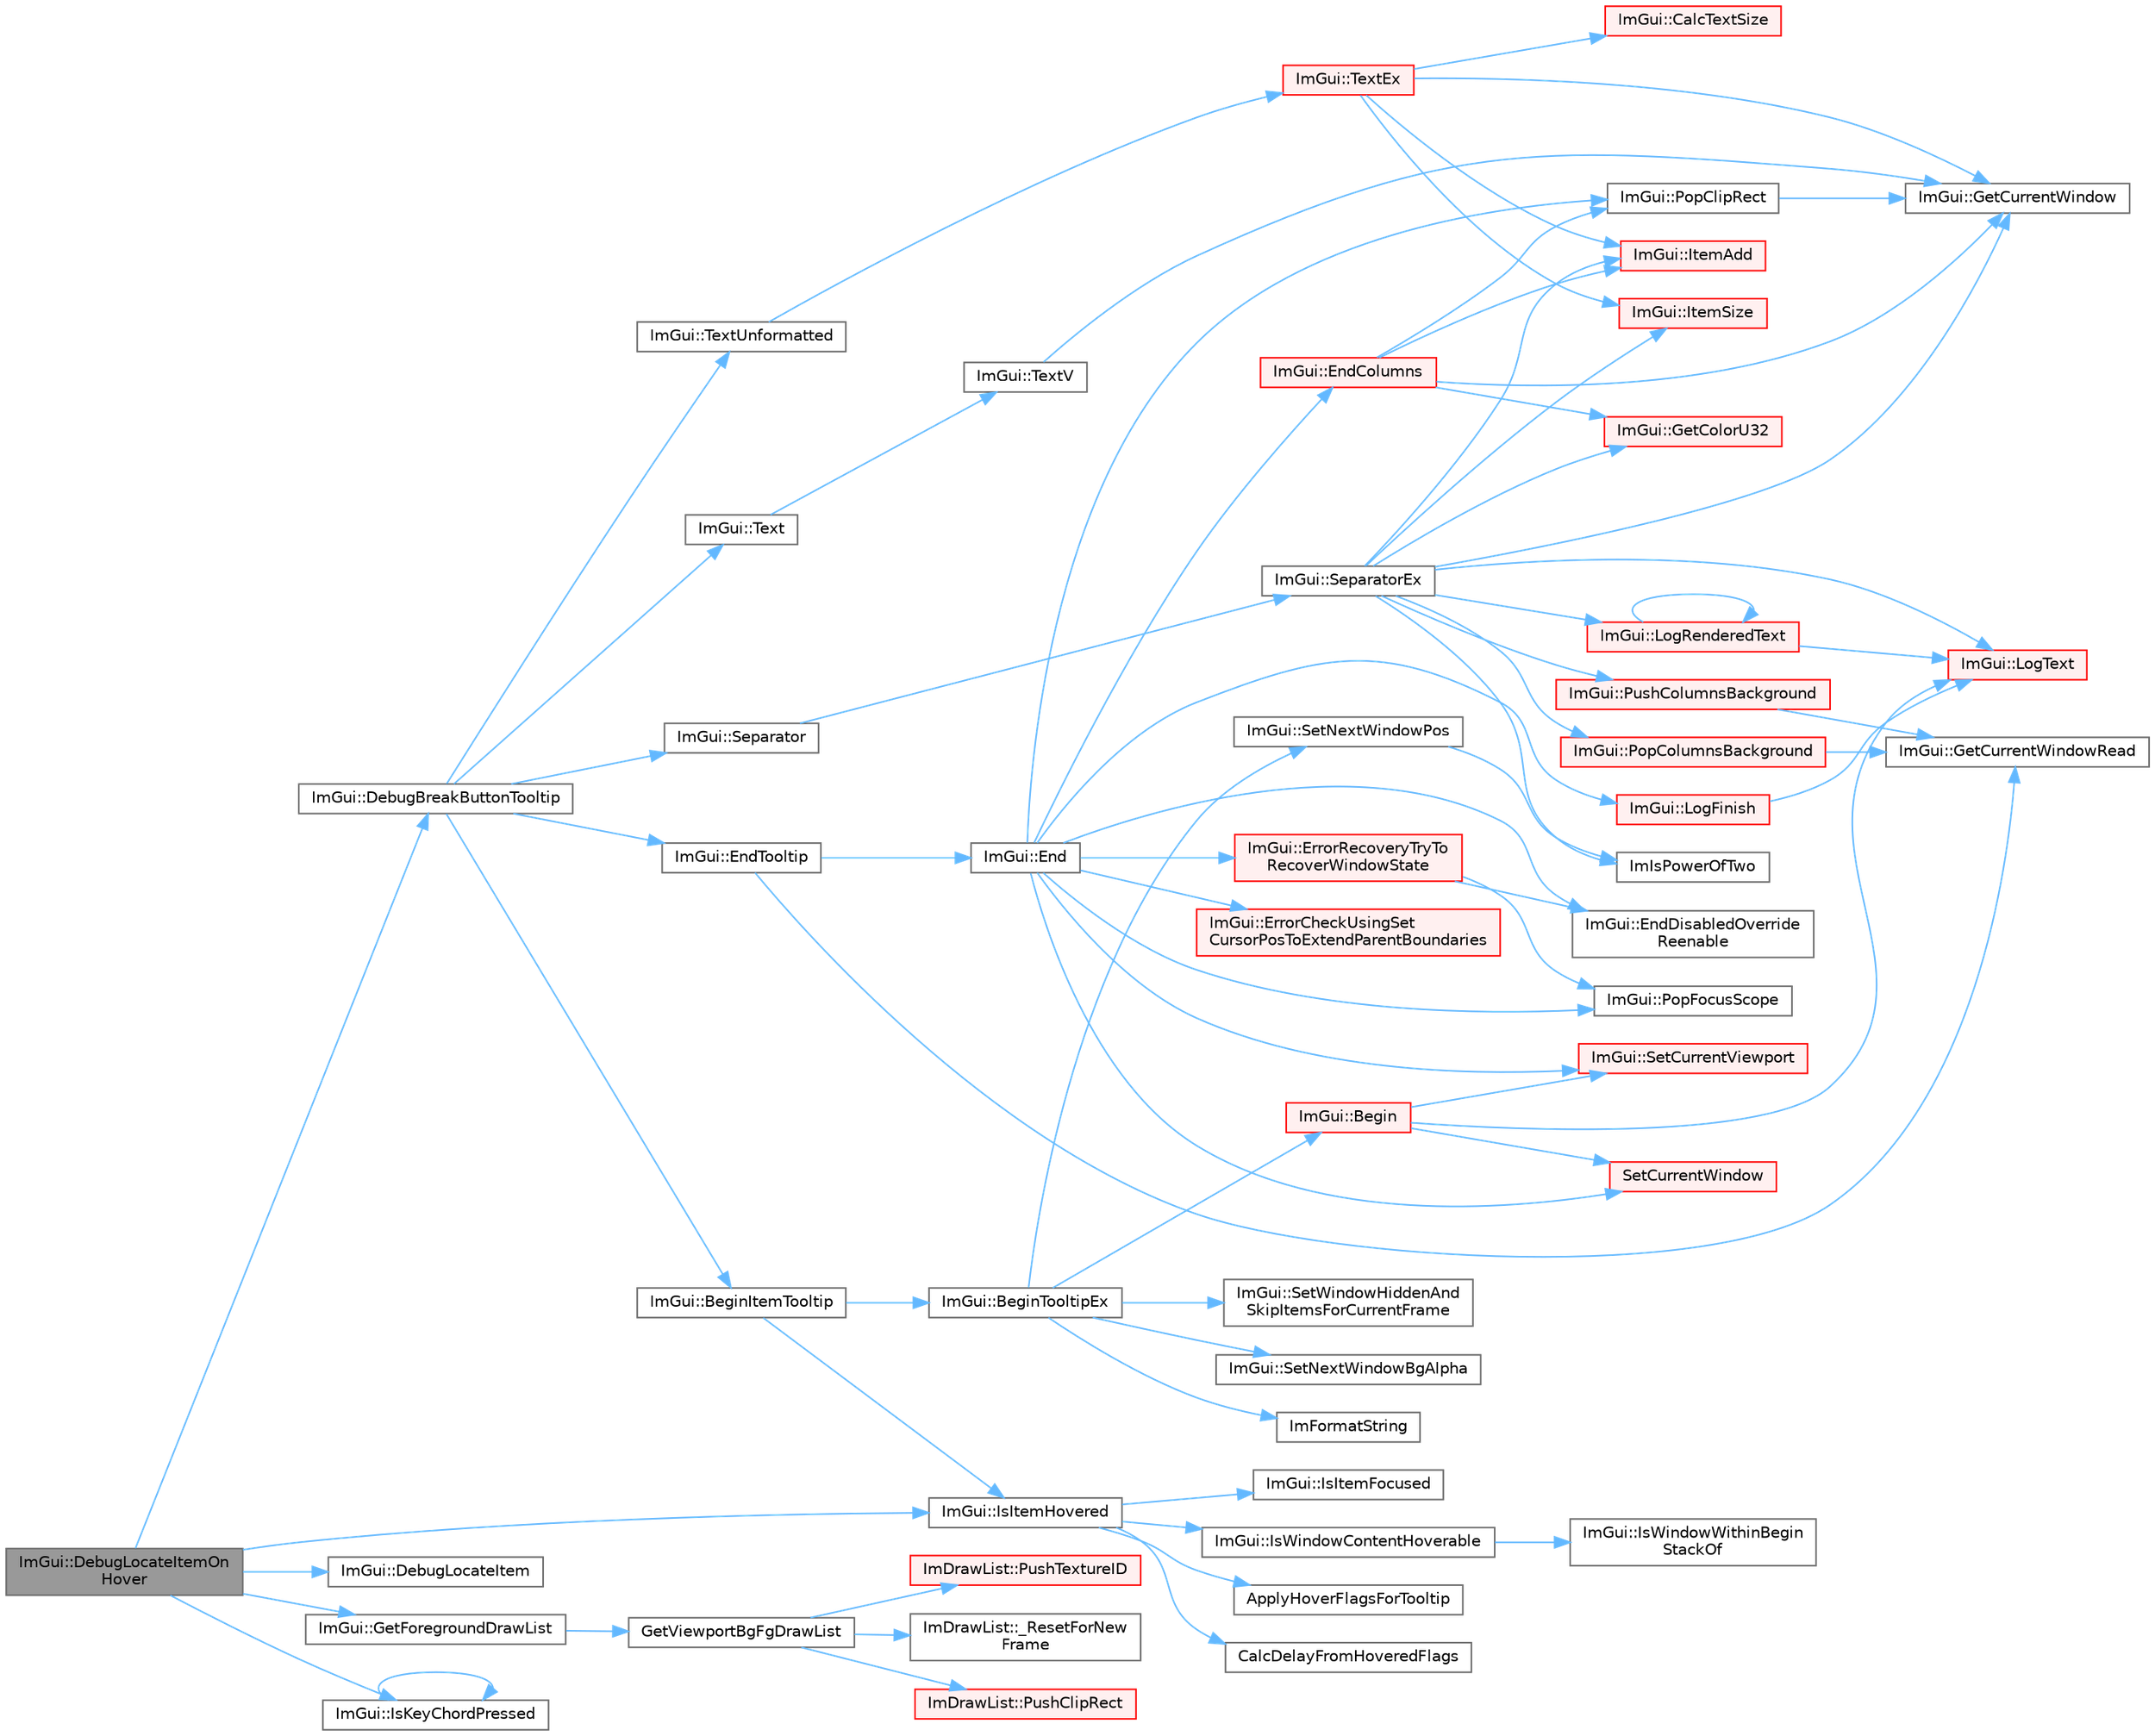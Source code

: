 digraph "ImGui::DebugLocateItemOnHover"
{
 // LATEX_PDF_SIZE
  bgcolor="transparent";
  edge [fontname=Helvetica,fontsize=10,labelfontname=Helvetica,labelfontsize=10];
  node [fontname=Helvetica,fontsize=10,shape=box,height=0.2,width=0.4];
  rankdir="LR";
  Node1 [id="Node000001",label="ImGui::DebugLocateItemOn\lHover",height=0.2,width=0.4,color="gray40", fillcolor="grey60", style="filled", fontcolor="black",tooltip=" "];
  Node1 -> Node2 [id="edge1_Node000001_Node000002",color="steelblue1",style="solid",tooltip=" "];
  Node2 [id="Node000002",label="ImGui::DebugBreakButtonTooltip",height=0.2,width=0.4,color="grey40", fillcolor="white", style="filled",URL="$namespace_im_gui.html#a6f2a211be11756216a881936bc6d9aab",tooltip=" "];
  Node2 -> Node3 [id="edge2_Node000002_Node000003",color="steelblue1",style="solid",tooltip=" "];
  Node3 [id="Node000003",label="ImGui::BeginItemTooltip",height=0.2,width=0.4,color="grey40", fillcolor="white", style="filled",URL="$namespace_im_gui.html#a0557ed1d3f89dcb5d25311bf3099ddf5",tooltip=" "];
  Node3 -> Node4 [id="edge3_Node000003_Node000004",color="steelblue1",style="solid",tooltip=" "];
  Node4 [id="Node000004",label="ImGui::BeginTooltipEx",height=0.2,width=0.4,color="grey40", fillcolor="white", style="filled",URL="$namespace_im_gui.html#a18b17a0b20c3f2a16068b84210cfded4",tooltip=" "];
  Node4 -> Node5 [id="edge4_Node000004_Node000005",color="steelblue1",style="solid",tooltip=" "];
  Node5 [id="Node000005",label="ImGui::Begin",height=0.2,width=0.4,color="red", fillcolor="#FFF0F0", style="filled",URL="$namespace_im_gui.html#a581e58db0bc930bafa4a5d23093a2b99",tooltip=" "];
  Node5 -> Node272 [id="edge5_Node000005_Node000272",color="steelblue1",style="solid",tooltip=" "];
  Node272 [id="Node000272",label="ImGui::LogText",height=0.2,width=0.4,color="red", fillcolor="#FFF0F0", style="filled",URL="$namespace_im_gui.html#aa548475d8f771ab6524d73d900a41198",tooltip=" "];
  Node5 -> Node362 [id="edge6_Node000005_Node000362",color="steelblue1",style="solid",tooltip=" "];
  Node362 [id="Node000362",label="ImGui::SetCurrentViewport",height=0.2,width=0.4,color="red", fillcolor="#FFF0F0", style="filled",URL="$namespace_im_gui.html#a518a36249ab67227a13fd01a4236cbe1",tooltip=" "];
  Node5 -> Node364 [id="edge7_Node000005_Node000364",color="steelblue1",style="solid",tooltip=" "];
  Node364 [id="Node000364",label="SetCurrentWindow",height=0.2,width=0.4,color="red", fillcolor="#FFF0F0", style="filled",URL="$imgui_8cpp.html#a5c592415f88804e2f907477767d3dda1",tooltip=" "];
  Node4 -> Node69 [id="edge8_Node000004_Node000069",color="steelblue1",style="solid",tooltip=" "];
  Node69 [id="Node000069",label="ImFormatString",height=0.2,width=0.4,color="grey40", fillcolor="white", style="filled",URL="$imgui_8cpp.html#a75ccaf7d676b1f567ba888ae42ac3809",tooltip=" "];
  Node4 -> Node516 [id="edge9_Node000004_Node000516",color="steelblue1",style="solid",tooltip=" "];
  Node516 [id="Node000516",label="ImGui::SetNextWindowBgAlpha",height=0.2,width=0.4,color="grey40", fillcolor="white", style="filled",URL="$namespace_im_gui.html#a7de5a63cec4babe417f972403db6430c",tooltip=" "];
  Node4 -> Node255 [id="edge10_Node000004_Node000255",color="steelblue1",style="solid",tooltip=" "];
  Node255 [id="Node000255",label="ImGui::SetNextWindowPos",height=0.2,width=0.4,color="grey40", fillcolor="white", style="filled",URL="$namespace_im_gui.html#afbccd31113430670b5ab2bf0d6f509bf",tooltip=" "];
  Node255 -> Node249 [id="edge11_Node000255_Node000249",color="steelblue1",style="solid",tooltip=" "];
  Node249 [id="Node000249",label="ImIsPowerOfTwo",height=0.2,width=0.4,color="grey40", fillcolor="white", style="filled",URL="$imgui__internal_8h.html#a3cc719adb48b1aed8ab1196ecea7e828",tooltip=" "];
  Node4 -> Node27 [id="edge12_Node000004_Node000027",color="steelblue1",style="solid",tooltip=" "];
  Node27 [id="Node000027",label="ImGui::SetWindowHiddenAnd\lSkipItemsForCurrentFrame",height=0.2,width=0.4,color="grey40", fillcolor="white", style="filled",URL="$namespace_im_gui.html#a2a1dfd9dfa155f17d07c75f54130228b",tooltip=" "];
  Node3 -> Node71 [id="edge13_Node000003_Node000071",color="steelblue1",style="solid",tooltip=" "];
  Node71 [id="Node000071",label="ImGui::IsItemHovered",height=0.2,width=0.4,color="grey40", fillcolor="white", style="filled",URL="$namespace_im_gui.html#ac9a400eff3a9561d95e80486c52a660b",tooltip=" "];
  Node71 -> Node72 [id="edge14_Node000071_Node000072",color="steelblue1",style="solid",tooltip=" "];
  Node72 [id="Node000072",label="ApplyHoverFlagsForTooltip",height=0.2,width=0.4,color="grey40", fillcolor="white", style="filled",URL="$imgui_8cpp.html#a989cfbd85e6f3d725efd883c4275872e",tooltip=" "];
  Node71 -> Node73 [id="edge15_Node000071_Node000073",color="steelblue1",style="solid",tooltip=" "];
  Node73 [id="Node000073",label="CalcDelayFromHoveredFlags",height=0.2,width=0.4,color="grey40", fillcolor="white", style="filled",URL="$imgui_8cpp.html#a486a2f0ac6b8bc3c18f14d08b3c808d6",tooltip=" "];
  Node71 -> Node74 [id="edge16_Node000071_Node000074",color="steelblue1",style="solid",tooltip=" "];
  Node74 [id="Node000074",label="ImGui::IsItemFocused",height=0.2,width=0.4,color="grey40", fillcolor="white", style="filled",URL="$namespace_im_gui.html#add3290865a67327258c3a32b695adb28",tooltip=" "];
  Node71 -> Node75 [id="edge17_Node000071_Node000075",color="steelblue1",style="solid",tooltip=" "];
  Node75 [id="Node000075",label="ImGui::IsWindowContentHoverable",height=0.2,width=0.4,color="grey40", fillcolor="white", style="filled",URL="$namespace_im_gui.html#ab3095c274afa3c3d73e1d5cae190f469",tooltip=" "];
  Node75 -> Node41 [id="edge18_Node000075_Node000041",color="steelblue1",style="solid",tooltip=" "];
  Node41 [id="Node000041",label="ImGui::IsWindowWithinBegin\lStackOf",height=0.2,width=0.4,color="grey40", fillcolor="white", style="filled",URL="$namespace_im_gui.html#a48de6990762aa67d7da5c3264b92d44f",tooltip=" "];
  Node2 -> Node82 [id="edge19_Node000002_Node000082",color="steelblue1",style="solid",tooltip=" "];
  Node82 [id="Node000082",label="ImGui::EndTooltip",height=0.2,width=0.4,color="grey40", fillcolor="white", style="filled",URL="$namespace_im_gui.html#ac8d75c160cfdf43d512f773ca133a1c6",tooltip=" "];
  Node82 -> Node83 [id="edge20_Node000082_Node000083",color="steelblue1",style="solid",tooltip=" "];
  Node83 [id="Node000083",label="ImGui::End",height=0.2,width=0.4,color="grey40", fillcolor="white", style="filled",URL="$namespace_im_gui.html#a5479d93794a004c67ceb6d13f37c8254",tooltip=" "];
  Node83 -> Node84 [id="edge21_Node000083_Node000084",color="steelblue1",style="solid",tooltip=" "];
  Node84 [id="Node000084",label="ImGui::EndColumns",height=0.2,width=0.4,color="red", fillcolor="#FFF0F0", style="filled",URL="$namespace_im_gui.html#af93bed3bce5475fe4d525d744f16aa20",tooltip=" "];
  Node84 -> Node87 [id="edge22_Node000084_Node000087",color="steelblue1",style="solid",tooltip=" "];
  Node87 [id="Node000087",label="ImGui::GetColorU32",height=0.2,width=0.4,color="red", fillcolor="#FFF0F0", style="filled",URL="$namespace_im_gui.html#a0de2d9bd347d9866511eb8d014e62556",tooltip=" "];
  Node84 -> Node86 [id="edge23_Node000084_Node000086",color="steelblue1",style="solid",tooltip=" "];
  Node86 [id="Node000086",label="ImGui::GetCurrentWindow",height=0.2,width=0.4,color="grey40", fillcolor="white", style="filled",URL="$namespace_im_gui.html#ac452417b5004ca16a814a72cff153526",tooltip=" "];
  Node84 -> Node109 [id="edge24_Node000084_Node000109",color="steelblue1",style="solid",tooltip=" "];
  Node109 [id="Node000109",label="ImGui::ItemAdd",height=0.2,width=0.4,color="red", fillcolor="#FFF0F0", style="filled",URL="$namespace_im_gui.html#a0c2ccafc8d403c02a6590ac21157b9ac",tooltip=" "];
  Node84 -> Node157 [id="edge25_Node000084_Node000157",color="steelblue1",style="solid",tooltip=" "];
  Node157 [id="Node000157",label="ImGui::PopClipRect",height=0.2,width=0.4,color="grey40", fillcolor="white", style="filled",URL="$namespace_im_gui.html#aef1c8a6e5a3c70cb10d03d2a2a66dfd8",tooltip=" "];
  Node157 -> Node86 [id="edge26_Node000157_Node000086",color="steelblue1",style="solid",tooltip=" "];
  Node83 -> Node164 [id="edge27_Node000083_Node000164",color="steelblue1",style="solid",tooltip=" "];
  Node164 [id="Node000164",label="ImGui::EndDisabledOverride\lReenable",height=0.2,width=0.4,color="grey40", fillcolor="white", style="filled",URL="$namespace_im_gui.html#a336225979f3fe3fd9ceba657123f9084",tooltip=" "];
  Node83 -> Node165 [id="edge28_Node000083_Node000165",color="steelblue1",style="solid",tooltip=" "];
  Node165 [id="Node000165",label="ImGui::ErrorCheckUsingSet\lCursorPosToExtendParentBoundaries",height=0.2,width=0.4,color="red", fillcolor="#FFF0F0", style="filled",URL="$namespace_im_gui.html#ad5832500c14abd9e76e376b82701385b",tooltip=" "];
  Node83 -> Node166 [id="edge29_Node000083_Node000166",color="steelblue1",style="solid",tooltip=" "];
  Node166 [id="Node000166",label="ImGui::ErrorRecoveryTryTo\lRecoverWindowState",height=0.2,width=0.4,color="red", fillcolor="#FFF0F0", style="filled",URL="$namespace_im_gui.html#a9e02d2905347634105ecc057a0824e1a",tooltip=" "];
  Node166 -> Node164 [id="edge30_Node000166_Node000164",color="steelblue1",style="solid",tooltip=" "];
  Node166 -> Node202 [id="edge31_Node000166_Node000202",color="steelblue1",style="solid",tooltip=" "];
  Node202 [id="Node000202",label="ImGui::PopFocusScope",height=0.2,width=0.4,color="grey40", fillcolor="white", style="filled",URL="$namespace_im_gui.html#a660bc1ff7f6d971fc4b4236e87409b38",tooltip=" "];
  Node83 -> Node359 [id="edge32_Node000083_Node000359",color="steelblue1",style="solid",tooltip=" "];
  Node359 [id="Node000359",label="ImGui::LogFinish",height=0.2,width=0.4,color="red", fillcolor="#FFF0F0", style="filled",URL="$namespace_im_gui.html#a2ebcd048d1ca025fb972e1c2e920e3f3",tooltip=" "];
  Node359 -> Node272 [id="edge33_Node000359_Node000272",color="steelblue1",style="solid",tooltip=" "];
  Node83 -> Node157 [id="edge34_Node000083_Node000157",color="steelblue1",style="solid",tooltip=" "];
  Node83 -> Node202 [id="edge35_Node000083_Node000202",color="steelblue1",style="solid",tooltip=" "];
  Node83 -> Node362 [id="edge36_Node000083_Node000362",color="steelblue1",style="solid",tooltip=" "];
  Node83 -> Node364 [id="edge37_Node000083_Node000364",color="steelblue1",style="solid",tooltip=" "];
  Node82 -> Node101 [id="edge38_Node000082_Node000101",color="steelblue1",style="solid",tooltip=" "];
  Node101 [id="Node000101",label="ImGui::GetCurrentWindowRead",height=0.2,width=0.4,color="grey40", fillcolor="white", style="filled",URL="$namespace_im_gui.html#a055af7d6b7b4ae977a9c3c25a98e0d2f",tooltip=" "];
  Node2 -> Node335 [id="edge39_Node000002_Node000335",color="steelblue1",style="solid",tooltip=" "];
  Node335 [id="Node000335",label="ImGui::Separator",height=0.2,width=0.4,color="grey40", fillcolor="white", style="filled",URL="$namespace_im_gui.html#a191123597a5084d003c8beac7eeb029e",tooltip=" "];
  Node335 -> Node336 [id="edge40_Node000335_Node000336",color="steelblue1",style="solid",tooltip=" "];
  Node336 [id="Node000336",label="ImGui::SeparatorEx",height=0.2,width=0.4,color="grey40", fillcolor="white", style="filled",URL="$namespace_im_gui.html#acd77978447d71b3113ad084dfde1fe18",tooltip=" "];
  Node336 -> Node87 [id="edge41_Node000336_Node000087",color="steelblue1",style="solid",tooltip=" "];
  Node336 -> Node86 [id="edge42_Node000336_Node000086",color="steelblue1",style="solid",tooltip=" "];
  Node336 -> Node249 [id="edge43_Node000336_Node000249",color="steelblue1",style="solid",tooltip=" "];
  Node336 -> Node109 [id="edge44_Node000336_Node000109",color="steelblue1",style="solid",tooltip=" "];
  Node336 -> Node170 [id="edge45_Node000336_Node000170",color="steelblue1",style="solid",tooltip=" "];
  Node170 [id="Node000170",label="ImGui::ItemSize",height=0.2,width=0.4,color="red", fillcolor="#FFF0F0", style="filled",URL="$namespace_im_gui.html#a4b5818a652d943ea54e0cec9fb3943d7",tooltip=" "];
  Node336 -> Node270 [id="edge46_Node000336_Node000270",color="steelblue1",style="solid",tooltip=" "];
  Node270 [id="Node000270",label="ImGui::LogRenderedText",height=0.2,width=0.4,color="red", fillcolor="#FFF0F0", style="filled",URL="$namespace_im_gui.html#a7a0d62e33f2236ec2f789e24ca0fb56f",tooltip=" "];
  Node270 -> Node270 [id="edge47_Node000270_Node000270",color="steelblue1",style="solid",tooltip=" "];
  Node270 -> Node272 [id="edge48_Node000270_Node000272",color="steelblue1",style="solid",tooltip=" "];
  Node336 -> Node272 [id="edge49_Node000336_Node000272",color="steelblue1",style="solid",tooltip=" "];
  Node336 -> Node287 [id="edge50_Node000336_Node000287",color="steelblue1",style="solid",tooltip=" "];
  Node287 [id="Node000287",label="ImGui::PopColumnsBackground",height=0.2,width=0.4,color="red", fillcolor="#FFF0F0", style="filled",URL="$namespace_im_gui.html#a27c737fa1fc79164fc7d840e858b1845",tooltip=" "];
  Node287 -> Node101 [id="edge51_Node000287_Node000101",color="steelblue1",style="solid",tooltip=" "];
  Node336 -> Node290 [id="edge52_Node000336_Node000290",color="steelblue1",style="solid",tooltip=" "];
  Node290 [id="Node000290",label="ImGui::PushColumnsBackground",height=0.2,width=0.4,color="red", fillcolor="#FFF0F0", style="filled",URL="$namespace_im_gui.html#a39f557bf00d94069a41b0d40bd72c522",tooltip=" "];
  Node290 -> Node101 [id="edge53_Node000290_Node000101",color="steelblue1",style="solid",tooltip=" "];
  Node2 -> Node517 [id="edge54_Node000002_Node000517",color="steelblue1",style="solid",tooltip=" "];
  Node517 [id="Node000517",label="ImGui::Text",height=0.2,width=0.4,color="grey40", fillcolor="white", style="filled",URL="$namespace_im_gui.html#a9e7b83611fe441d54fad2effb4bf4965",tooltip=" "];
  Node517 -> Node365 [id="edge55_Node000517_Node000365",color="steelblue1",style="solid",tooltip=" "];
  Node365 [id="Node000365",label="ImGui::TextV",height=0.2,width=0.4,color="grey40", fillcolor="white", style="filled",URL="$namespace_im_gui.html#a10a0d6362178c2f743092f21e1b6cd20",tooltip=" "];
  Node365 -> Node86 [id="edge56_Node000365_Node000086",color="steelblue1",style="solid",tooltip=" "];
  Node2 -> Node518 [id="edge57_Node000002_Node000518",color="steelblue1",style="solid",tooltip=" "];
  Node518 [id="Node000518",label="ImGui::TextUnformatted",height=0.2,width=0.4,color="grey40", fillcolor="white", style="filled",URL="$namespace_im_gui.html#a96a5f42789ecc419b2ae8af7b2acc28e",tooltip=" "];
  Node518 -> Node519 [id="edge58_Node000518_Node000519",color="steelblue1",style="solid",tooltip=" "];
  Node519 [id="Node000519",label="ImGui::TextEx",height=0.2,width=0.4,color="red", fillcolor="#FFF0F0", style="filled",URL="$namespace_im_gui.html#aae6420fec03511fd478d9108f31e6b5f",tooltip=" "];
  Node519 -> Node139 [id="edge59_Node000519_Node000139",color="steelblue1",style="solid",tooltip=" "];
  Node139 [id="Node000139",label="ImGui::CalcTextSize",height=0.2,width=0.4,color="red", fillcolor="#FFF0F0", style="filled",URL="$namespace_im_gui.html#a848b9db6cc4a186751c0ecebcaadc33b",tooltip=" "];
  Node519 -> Node86 [id="edge60_Node000519_Node000086",color="steelblue1",style="solid",tooltip=" "];
  Node519 -> Node109 [id="edge61_Node000519_Node000109",color="steelblue1",style="solid",tooltip=" "];
  Node519 -> Node170 [id="edge62_Node000519_Node000170",color="steelblue1",style="solid",tooltip=" "];
  Node1 -> Node524 [id="edge63_Node000001_Node000524",color="steelblue1",style="solid",tooltip=" "];
  Node524 [id="Node000524",label="ImGui::DebugLocateItem",height=0.2,width=0.4,color="grey40", fillcolor="white", style="filled",URL="$namespace_im_gui.html#a5fcfd58a344ca39b4575074c009f0767",tooltip=" "];
  Node1 -> Node53 [id="edge64_Node000001_Node000053",color="steelblue1",style="solid",tooltip=" "];
  Node53 [id="Node000053",label="ImGui::GetForegroundDrawList",height=0.2,width=0.4,color="grey40", fillcolor="white", style="filled",URL="$namespace_im_gui.html#a77e1a981b472415e6613a2bd0966d817",tooltip=" "];
  Node53 -> Node54 [id="edge65_Node000053_Node000054",color="steelblue1",style="solid",tooltip=" "];
  Node54 [id="Node000054",label="GetViewportBgFgDrawList",height=0.2,width=0.4,color="grey40", fillcolor="white", style="filled",URL="$imgui_8cpp.html#a86964372ace3c5efb9325a2162f04efd",tooltip=" "];
  Node54 -> Node55 [id="edge66_Node000054_Node000055",color="steelblue1",style="solid",tooltip=" "];
  Node55 [id="Node000055",label="ImDrawList::_ResetForNew\lFrame",height=0.2,width=0.4,color="grey40", fillcolor="white", style="filled",URL="$struct_im_draw_list.html#a5f78fe195b2507e5926560f591141ff3",tooltip=" "];
  Node54 -> Node56 [id="edge67_Node000054_Node000056",color="steelblue1",style="solid",tooltip=" "];
  Node56 [id="Node000056",label="ImDrawList::PushClipRect",height=0.2,width=0.4,color="red", fillcolor="#FFF0F0", style="filled",URL="$struct_im_draw_list.html#a608a9d9a83715ba87dced8321ed64329",tooltip=" "];
  Node54 -> Node59 [id="edge68_Node000054_Node000059",color="steelblue1",style="solid",tooltip=" "];
  Node59 [id="Node000059",label="ImDrawList::PushTextureID",height=0.2,width=0.4,color="red", fillcolor="#FFF0F0", style="filled",URL="$struct_im_draw_list.html#a7ac41e329a9df911b4823ef0150cee16",tooltip=" "];
  Node1 -> Node71 [id="edge69_Node000001_Node000071",color="steelblue1",style="solid",tooltip=" "];
  Node1 -> Node525 [id="edge70_Node000001_Node000525",color="steelblue1",style="solid",tooltip=" "];
  Node525 [id="Node000525",label="ImGui::IsKeyChordPressed",height=0.2,width=0.4,color="grey40", fillcolor="white", style="filled",URL="$namespace_im_gui.html#ab3e095e7757d000686cfa2aff76534d2",tooltip=" "];
  Node525 -> Node525 [id="edge71_Node000525_Node000525",color="steelblue1",style="solid",tooltip=" "];
}

